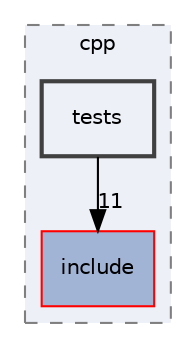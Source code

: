 digraph "/__w/pairinteraction/pairinteraction/src/cpp/tests"
{
 // INTERACTIVE_SVG=YES
 // LATEX_PDF_SIZE
  bgcolor="transparent";
  edge [fontname="Helvetica",fontsize="10",labelfontname="Helvetica",labelfontsize="10"];
  node [fontname="Helvetica",fontsize="10",shape=record];
  compound=true
  subgraph clusterdir_dfdbda394c3f7a3aa55229f33a559c41 {
    graph [ bgcolor="#edf0f7", pencolor="grey50", style="filled,dashed,", label="cpp", fontname="Helvetica", fontsize="10", URL="dir_dfdbda394c3f7a3aa55229f33a559c41.html"]
  dir_e6fb451ec9c24a28c75d00abc51f4b3c [shape=box, label="include", style="filled,", fillcolor="#a2b4d6", color="red", URL="dir_e6fb451ec9c24a28c75d00abc51f4b3c.html"];
  dir_b4b1141550e8195bb1afa9cdb1a3ae83 [shape=box, label="tests", style="filled,bold,", fillcolor="#edf0f7", color="grey25", URL="dir_b4b1141550e8195bb1afa9cdb1a3ae83.html"];
  }
  dir_b4b1141550e8195bb1afa9cdb1a3ae83->dir_e6fb451ec9c24a28c75d00abc51f4b3c [headlabel="11", labeldistance=1.5 headhref="dir_000030_000014.html"];
}
